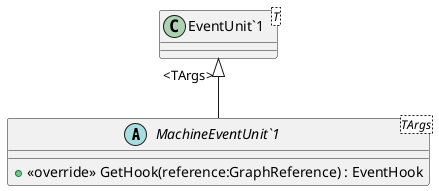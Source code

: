 @startuml
abstract class "MachineEventUnit`1"<TArgs> {
    + <<override>> GetHook(reference:GraphReference) : EventHook
}
class "EventUnit`1"<T> {
}
"EventUnit`1" "<TArgs>" <|-- "MachineEventUnit`1"
@enduml
